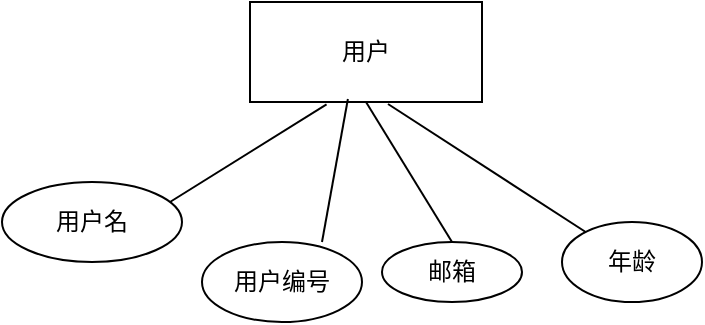 <mxfile version="22.1.15" type="device">
  <diagram name="第 1 页" id="EcOrVeslsOedmBi8yv9_">
    <mxGraphModel dx="863" dy="525" grid="1" gridSize="10" guides="1" tooltips="1" connect="1" arrows="1" fold="1" page="1" pageScale="1" pageWidth="827" pageHeight="1169" math="0" shadow="0">
      <root>
        <mxCell id="0" />
        <mxCell id="1" parent="0" />
        <mxCell id="FdFCths4Q_ehckhinnfc-1" value="用户" style="rounded=0;whiteSpace=wrap;html=1;" parent="1" vertex="1">
          <mxGeometry x="324" y="80" width="116" height="50" as="geometry" />
        </mxCell>
        <mxCell id="FdFCths4Q_ehckhinnfc-7" value="" style="endArrow=none;html=1;rounded=0;exitX=0.5;exitY=0;exitDx=0;exitDy=0;entryX=0.422;entryY=0.97;entryDx=0;entryDy=0;entryPerimeter=0;" parent="1" edge="1" target="FdFCths4Q_ehckhinnfc-1">
          <mxGeometry width="50" height="50" relative="1" as="geometry">
            <mxPoint x="360" y="200" as="sourcePoint" />
            <mxPoint x="390" y="130" as="targetPoint" />
          </mxGeometry>
        </mxCell>
        <mxCell id="FdFCths4Q_ehckhinnfc-8" value="" style="endArrow=none;html=1;rounded=0;entryX=0.33;entryY=1.023;entryDx=0;entryDy=0;entryPerimeter=0;" parent="1" edge="1" target="FdFCths4Q_ehckhinnfc-1">
          <mxGeometry width="50" height="50" relative="1" as="geometry">
            <mxPoint x="284" y="180" as="sourcePoint" />
            <mxPoint x="330" y="130" as="targetPoint" />
          </mxGeometry>
        </mxCell>
        <mxCell id="FdFCths4Q_ehckhinnfc-10" value="" style="endArrow=none;html=1;rounded=0;entryX=0.5;entryY=1;entryDx=0;entryDy=0;exitX=0.5;exitY=0;exitDx=0;exitDy=0;" parent="1" source="7lX8ql4wyFsdn1RMVumZ-3" edge="1" target="FdFCths4Q_ehckhinnfc-1">
          <mxGeometry width="50" height="50" relative="1" as="geometry">
            <mxPoint x="440" y="200" as="sourcePoint" />
            <mxPoint x="474" y="130" as="targetPoint" />
          </mxGeometry>
        </mxCell>
        <mxCell id="7lX8ql4wyFsdn1RMVumZ-1" value="用户名" style="ellipse;whiteSpace=wrap;html=1;" vertex="1" parent="1">
          <mxGeometry x="200" y="170" width="90" height="40" as="geometry" />
        </mxCell>
        <mxCell id="7lX8ql4wyFsdn1RMVumZ-2" value="用户编号" style="ellipse;whiteSpace=wrap;html=1;" vertex="1" parent="1">
          <mxGeometry x="300" y="200" width="80" height="40" as="geometry" />
        </mxCell>
        <mxCell id="7lX8ql4wyFsdn1RMVumZ-3" value="邮箱" style="ellipse;whiteSpace=wrap;html=1;" vertex="1" parent="1">
          <mxGeometry x="390" y="200" width="70" height="30" as="geometry" />
        </mxCell>
        <mxCell id="7lX8ql4wyFsdn1RMVumZ-4" value="年龄" style="ellipse;whiteSpace=wrap;html=1;" vertex="1" parent="1">
          <mxGeometry x="480" y="190" width="70" height="40" as="geometry" />
        </mxCell>
        <mxCell id="7lX8ql4wyFsdn1RMVumZ-5" value="" style="endArrow=none;html=1;rounded=0;" edge="1" parent="1" target="7lX8ql4wyFsdn1RMVumZ-4">
          <mxGeometry width="50" height="50" relative="1" as="geometry">
            <mxPoint x="393" y="131" as="sourcePoint" />
            <mxPoint x="430" y="250" as="targetPoint" />
          </mxGeometry>
        </mxCell>
      </root>
    </mxGraphModel>
  </diagram>
</mxfile>
